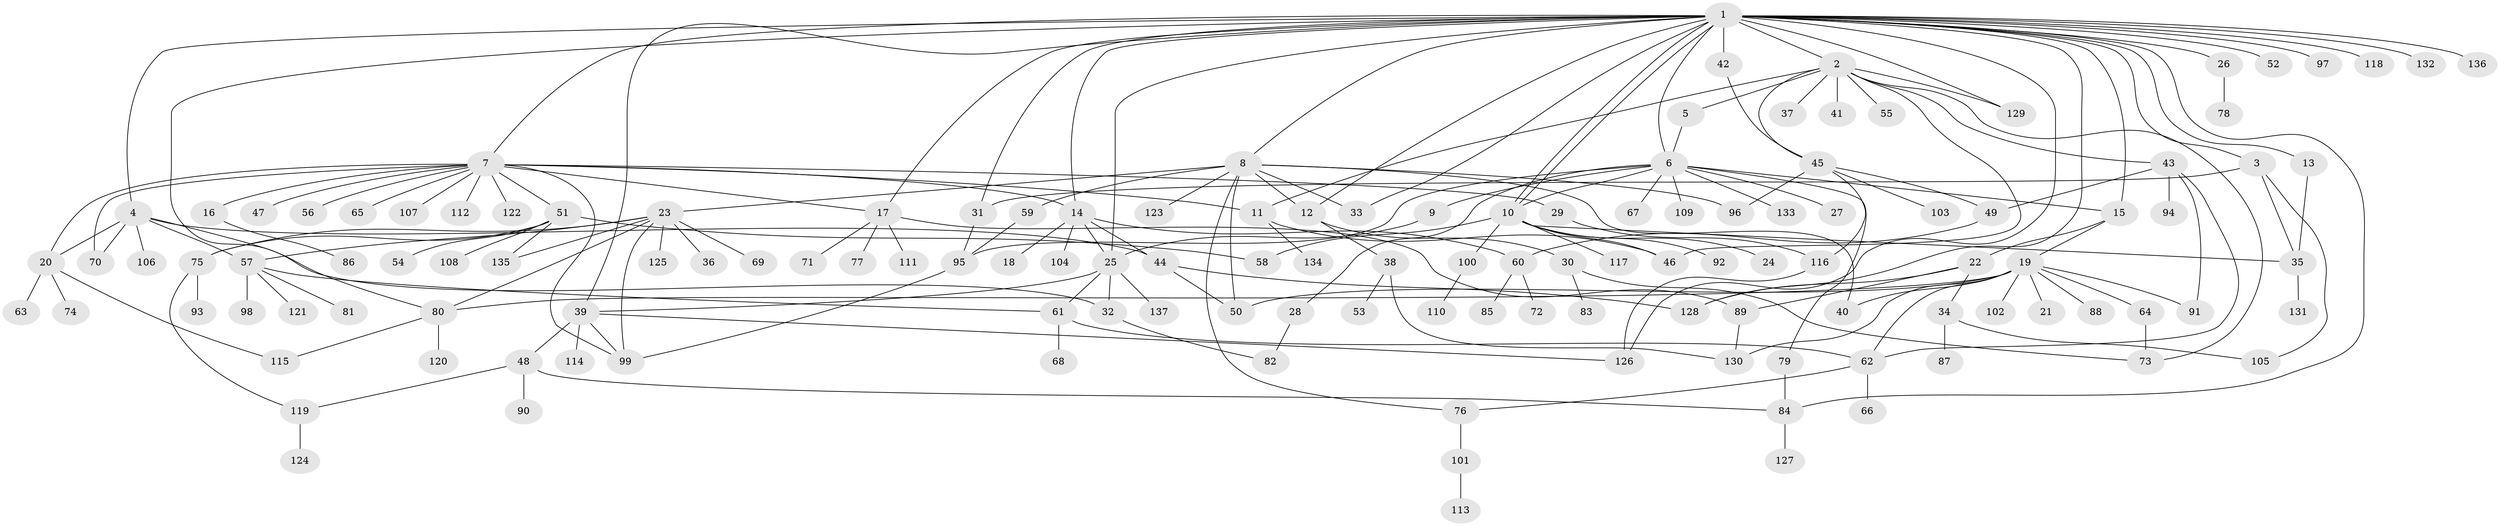 // coarse degree distribution, {11: 0.036585365853658534, 2: 0.14634146341463414, 1: 0.7073170731707317, 4: 0.04878048780487805, 20: 0.012195121951219513, 3: 0.012195121951219513, 16: 0.012195121951219513, 9: 0.012195121951219513, 25: 0.012195121951219513}
// Generated by graph-tools (version 1.1) at 2025/50/03/04/25 21:50:44]
// undirected, 137 vertices, 197 edges
graph export_dot {
graph [start="1"]
  node [color=gray90,style=filled];
  1;
  2;
  3;
  4;
  5;
  6;
  7;
  8;
  9;
  10;
  11;
  12;
  13;
  14;
  15;
  16;
  17;
  18;
  19;
  20;
  21;
  22;
  23;
  24;
  25;
  26;
  27;
  28;
  29;
  30;
  31;
  32;
  33;
  34;
  35;
  36;
  37;
  38;
  39;
  40;
  41;
  42;
  43;
  44;
  45;
  46;
  47;
  48;
  49;
  50;
  51;
  52;
  53;
  54;
  55;
  56;
  57;
  58;
  59;
  60;
  61;
  62;
  63;
  64;
  65;
  66;
  67;
  68;
  69;
  70;
  71;
  72;
  73;
  74;
  75;
  76;
  77;
  78;
  79;
  80;
  81;
  82;
  83;
  84;
  85;
  86;
  87;
  88;
  89;
  90;
  91;
  92;
  93;
  94;
  95;
  96;
  97;
  98;
  99;
  100;
  101;
  102;
  103;
  104;
  105;
  106;
  107;
  108;
  109;
  110;
  111;
  112;
  113;
  114;
  115;
  116;
  117;
  118;
  119;
  120;
  121;
  122;
  123;
  124;
  125;
  126;
  127;
  128;
  129;
  130;
  131;
  132;
  133;
  134;
  135;
  136;
  137;
  1 -- 2;
  1 -- 3;
  1 -- 4;
  1 -- 6;
  1 -- 7;
  1 -- 8;
  1 -- 10;
  1 -- 10;
  1 -- 12;
  1 -- 13;
  1 -- 14;
  1 -- 15;
  1 -- 17;
  1 -- 25;
  1 -- 26;
  1 -- 31;
  1 -- 33;
  1 -- 39;
  1 -- 42;
  1 -- 52;
  1 -- 80;
  1 -- 84;
  1 -- 97;
  1 -- 118;
  1 -- 126;
  1 -- 128;
  1 -- 129;
  1 -- 132;
  1 -- 136;
  2 -- 5;
  2 -- 11;
  2 -- 37;
  2 -- 41;
  2 -- 43;
  2 -- 45;
  2 -- 46;
  2 -- 55;
  2 -- 73;
  2 -- 129;
  3 -- 31;
  3 -- 35;
  3 -- 105;
  4 -- 20;
  4 -- 32;
  4 -- 44;
  4 -- 57;
  4 -- 70;
  4 -- 106;
  5 -- 6;
  6 -- 9;
  6 -- 10;
  6 -- 15;
  6 -- 27;
  6 -- 28;
  6 -- 67;
  6 -- 79;
  6 -- 95;
  6 -- 109;
  6 -- 133;
  7 -- 11;
  7 -- 14;
  7 -- 16;
  7 -- 17;
  7 -- 20;
  7 -- 29;
  7 -- 47;
  7 -- 51;
  7 -- 56;
  7 -- 65;
  7 -- 70;
  7 -- 99;
  7 -- 107;
  7 -- 112;
  7 -- 122;
  8 -- 12;
  8 -- 23;
  8 -- 33;
  8 -- 40;
  8 -- 50;
  8 -- 59;
  8 -- 76;
  8 -- 96;
  8 -- 123;
  9 -- 25;
  10 -- 24;
  10 -- 35;
  10 -- 46;
  10 -- 58;
  10 -- 92;
  10 -- 100;
  10 -- 117;
  11 -- 46;
  11 -- 134;
  12 -- 30;
  12 -- 38;
  13 -- 35;
  14 -- 18;
  14 -- 25;
  14 -- 44;
  14 -- 60;
  14 -- 104;
  15 -- 19;
  15 -- 22;
  16 -- 86;
  17 -- 71;
  17 -- 77;
  17 -- 89;
  17 -- 111;
  19 -- 21;
  19 -- 40;
  19 -- 50;
  19 -- 62;
  19 -- 64;
  19 -- 80;
  19 -- 88;
  19 -- 91;
  19 -- 102;
  19 -- 130;
  20 -- 63;
  20 -- 74;
  20 -- 115;
  22 -- 34;
  22 -- 89;
  22 -- 128;
  23 -- 36;
  23 -- 57;
  23 -- 69;
  23 -- 75;
  23 -- 80;
  23 -- 99;
  23 -- 125;
  23 -- 135;
  25 -- 32;
  25 -- 39;
  25 -- 61;
  25 -- 137;
  26 -- 78;
  28 -- 82;
  29 -- 116;
  30 -- 73;
  30 -- 83;
  31 -- 95;
  32 -- 82;
  34 -- 87;
  34 -- 105;
  35 -- 131;
  38 -- 53;
  38 -- 130;
  39 -- 48;
  39 -- 99;
  39 -- 114;
  39 -- 126;
  42 -- 45;
  43 -- 49;
  43 -- 62;
  43 -- 91;
  43 -- 94;
  44 -- 50;
  44 -- 128;
  45 -- 49;
  45 -- 96;
  45 -- 103;
  45 -- 116;
  48 -- 84;
  48 -- 90;
  48 -- 119;
  49 -- 60;
  51 -- 54;
  51 -- 58;
  51 -- 75;
  51 -- 108;
  51 -- 135;
  57 -- 61;
  57 -- 81;
  57 -- 98;
  57 -- 121;
  59 -- 95;
  60 -- 72;
  60 -- 85;
  61 -- 62;
  61 -- 68;
  62 -- 66;
  62 -- 76;
  64 -- 73;
  75 -- 93;
  75 -- 119;
  76 -- 101;
  79 -- 84;
  80 -- 115;
  80 -- 120;
  84 -- 127;
  89 -- 130;
  95 -- 99;
  100 -- 110;
  101 -- 113;
  116 -- 126;
  119 -- 124;
}
